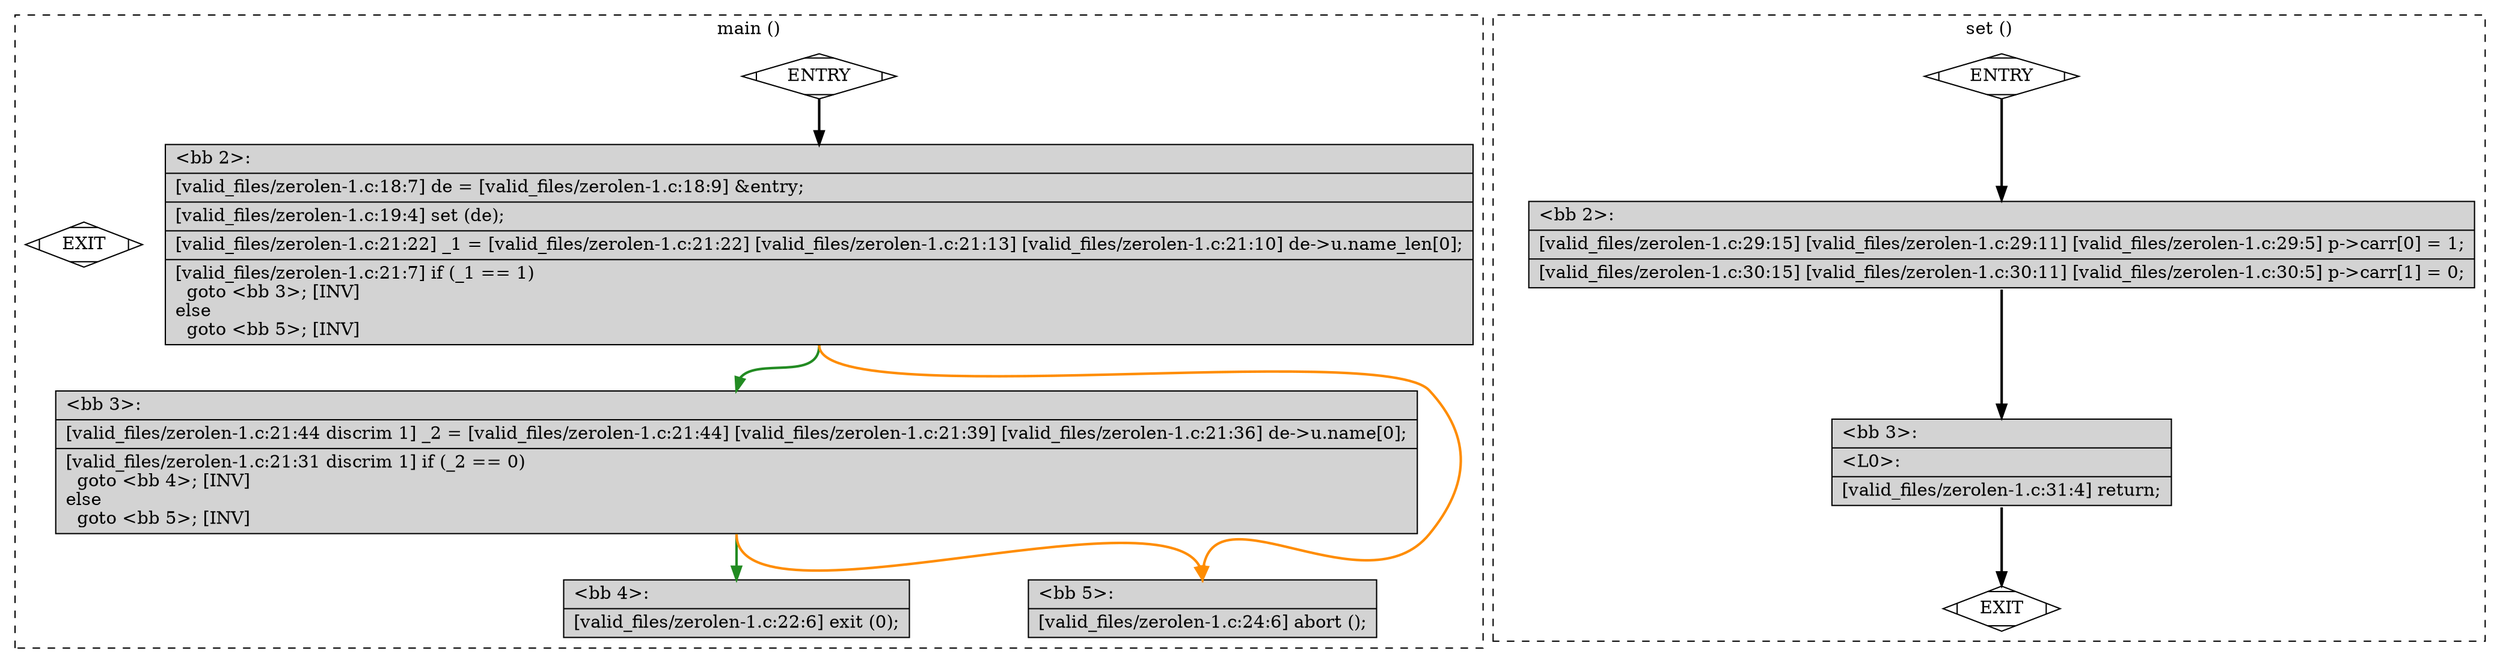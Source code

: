 digraph "a-zerolen-1.c.015t.cfg" {
overlap=false;
subgraph "cluster_main" {
	style="dashed";
	color="black";
	label="main ()";
	fn_0_basic_block_0 [shape=Mdiamond,style=filled,fillcolor=white,label="ENTRY"];

	fn_0_basic_block_1 [shape=Mdiamond,style=filled,fillcolor=white,label="EXIT"];

	fn_0_basic_block_2 [shape=record,style=filled,fillcolor=lightgrey,label="{\<bb\ 2\>:\l\
|[valid_files/zerolen-1.c:18:7]\ de\ =\ [valid_files/zerolen-1.c:18:9]\ &entry;\l\
|[valid_files/zerolen-1.c:19:4]\ set\ (de);\l\
|[valid_files/zerolen-1.c:21:22]\ _1\ =\ [valid_files/zerolen-1.c:21:22]\ [valid_files/zerolen-1.c:21:13]\ [valid_files/zerolen-1.c:21:10]\ de-\>u.name_len[0];\l\
|[valid_files/zerolen-1.c:21:7]\ if\ (_1\ ==\ 1)\l\
\ \ goto\ \<bb\ 3\>;\ [INV]\l\
else\l\
\ \ goto\ \<bb\ 5\>;\ [INV]\l\
}"];

	fn_0_basic_block_3 [shape=record,style=filled,fillcolor=lightgrey,label="{\<bb\ 3\>:\l\
|[valid_files/zerolen-1.c:21:44\ discrim\ 1]\ _2\ =\ [valid_files/zerolen-1.c:21:44]\ [valid_files/zerolen-1.c:21:39]\ [valid_files/zerolen-1.c:21:36]\ de-\>u.name[0];\l\
|[valid_files/zerolen-1.c:21:31\ discrim\ 1]\ if\ (_2\ ==\ 0)\l\
\ \ goto\ \<bb\ 4\>;\ [INV]\l\
else\l\
\ \ goto\ \<bb\ 5\>;\ [INV]\l\
}"];

	fn_0_basic_block_4 [shape=record,style=filled,fillcolor=lightgrey,label="{\<bb\ 4\>:\l\
|[valid_files/zerolen-1.c:22:6]\ exit\ (0);\l\
}"];

	fn_0_basic_block_5 [shape=record,style=filled,fillcolor=lightgrey,label="{\<bb\ 5\>:\l\
|[valid_files/zerolen-1.c:24:6]\ abort\ ();\l\
}"];

	fn_0_basic_block_0:s -> fn_0_basic_block_2:n [style="solid,bold",color=black,weight=100,constraint=true];
	fn_0_basic_block_2:s -> fn_0_basic_block_3:n [style="solid,bold",color=forestgreen,weight=10,constraint=true];
	fn_0_basic_block_2:s -> fn_0_basic_block_5:n [style="solid,bold",color=darkorange,weight=10,constraint=true];
	fn_0_basic_block_3:s -> fn_0_basic_block_4:n [style="solid,bold",color=forestgreen,weight=10,constraint=true];
	fn_0_basic_block_3:s -> fn_0_basic_block_5:n [style="solid,bold",color=darkorange,weight=10,constraint=true];
	fn_0_basic_block_0:s -> fn_0_basic_block_1:n [style="invis",constraint=true];
}
subgraph "cluster_set" {
	style="dashed";
	color="black";
	label="set ()";
	fn_1_basic_block_0 [shape=Mdiamond,style=filled,fillcolor=white,label="ENTRY"];

	fn_1_basic_block_1 [shape=Mdiamond,style=filled,fillcolor=white,label="EXIT"];

	fn_1_basic_block_2 [shape=record,style=filled,fillcolor=lightgrey,label="{\<bb\ 2\>:\l\
|[valid_files/zerolen-1.c:29:15]\ [valid_files/zerolen-1.c:29:11]\ [valid_files/zerolen-1.c:29:5]\ p-\>carr[0]\ =\ 1;\l\
|[valid_files/zerolen-1.c:30:15]\ [valid_files/zerolen-1.c:30:11]\ [valid_files/zerolen-1.c:30:5]\ p-\>carr[1]\ =\ 0;\l\
}"];

	fn_1_basic_block_3 [shape=record,style=filled,fillcolor=lightgrey,label="{\<bb\ 3\>:\l\
|\<L0\>:\l\
|[valid_files/zerolen-1.c:31:4]\ return;\l\
}"];

	fn_1_basic_block_0:s -> fn_1_basic_block_2:n [style="solid,bold",color=black,weight=100,constraint=true];
	fn_1_basic_block_2:s -> fn_1_basic_block_3:n [style="solid,bold",color=black,weight=100,constraint=true];
	fn_1_basic_block_3:s -> fn_1_basic_block_1:n [style="solid,bold",color=black,weight=10,constraint=true];
	fn_1_basic_block_0:s -> fn_1_basic_block_1:n [style="invis",constraint=true];
}
}
